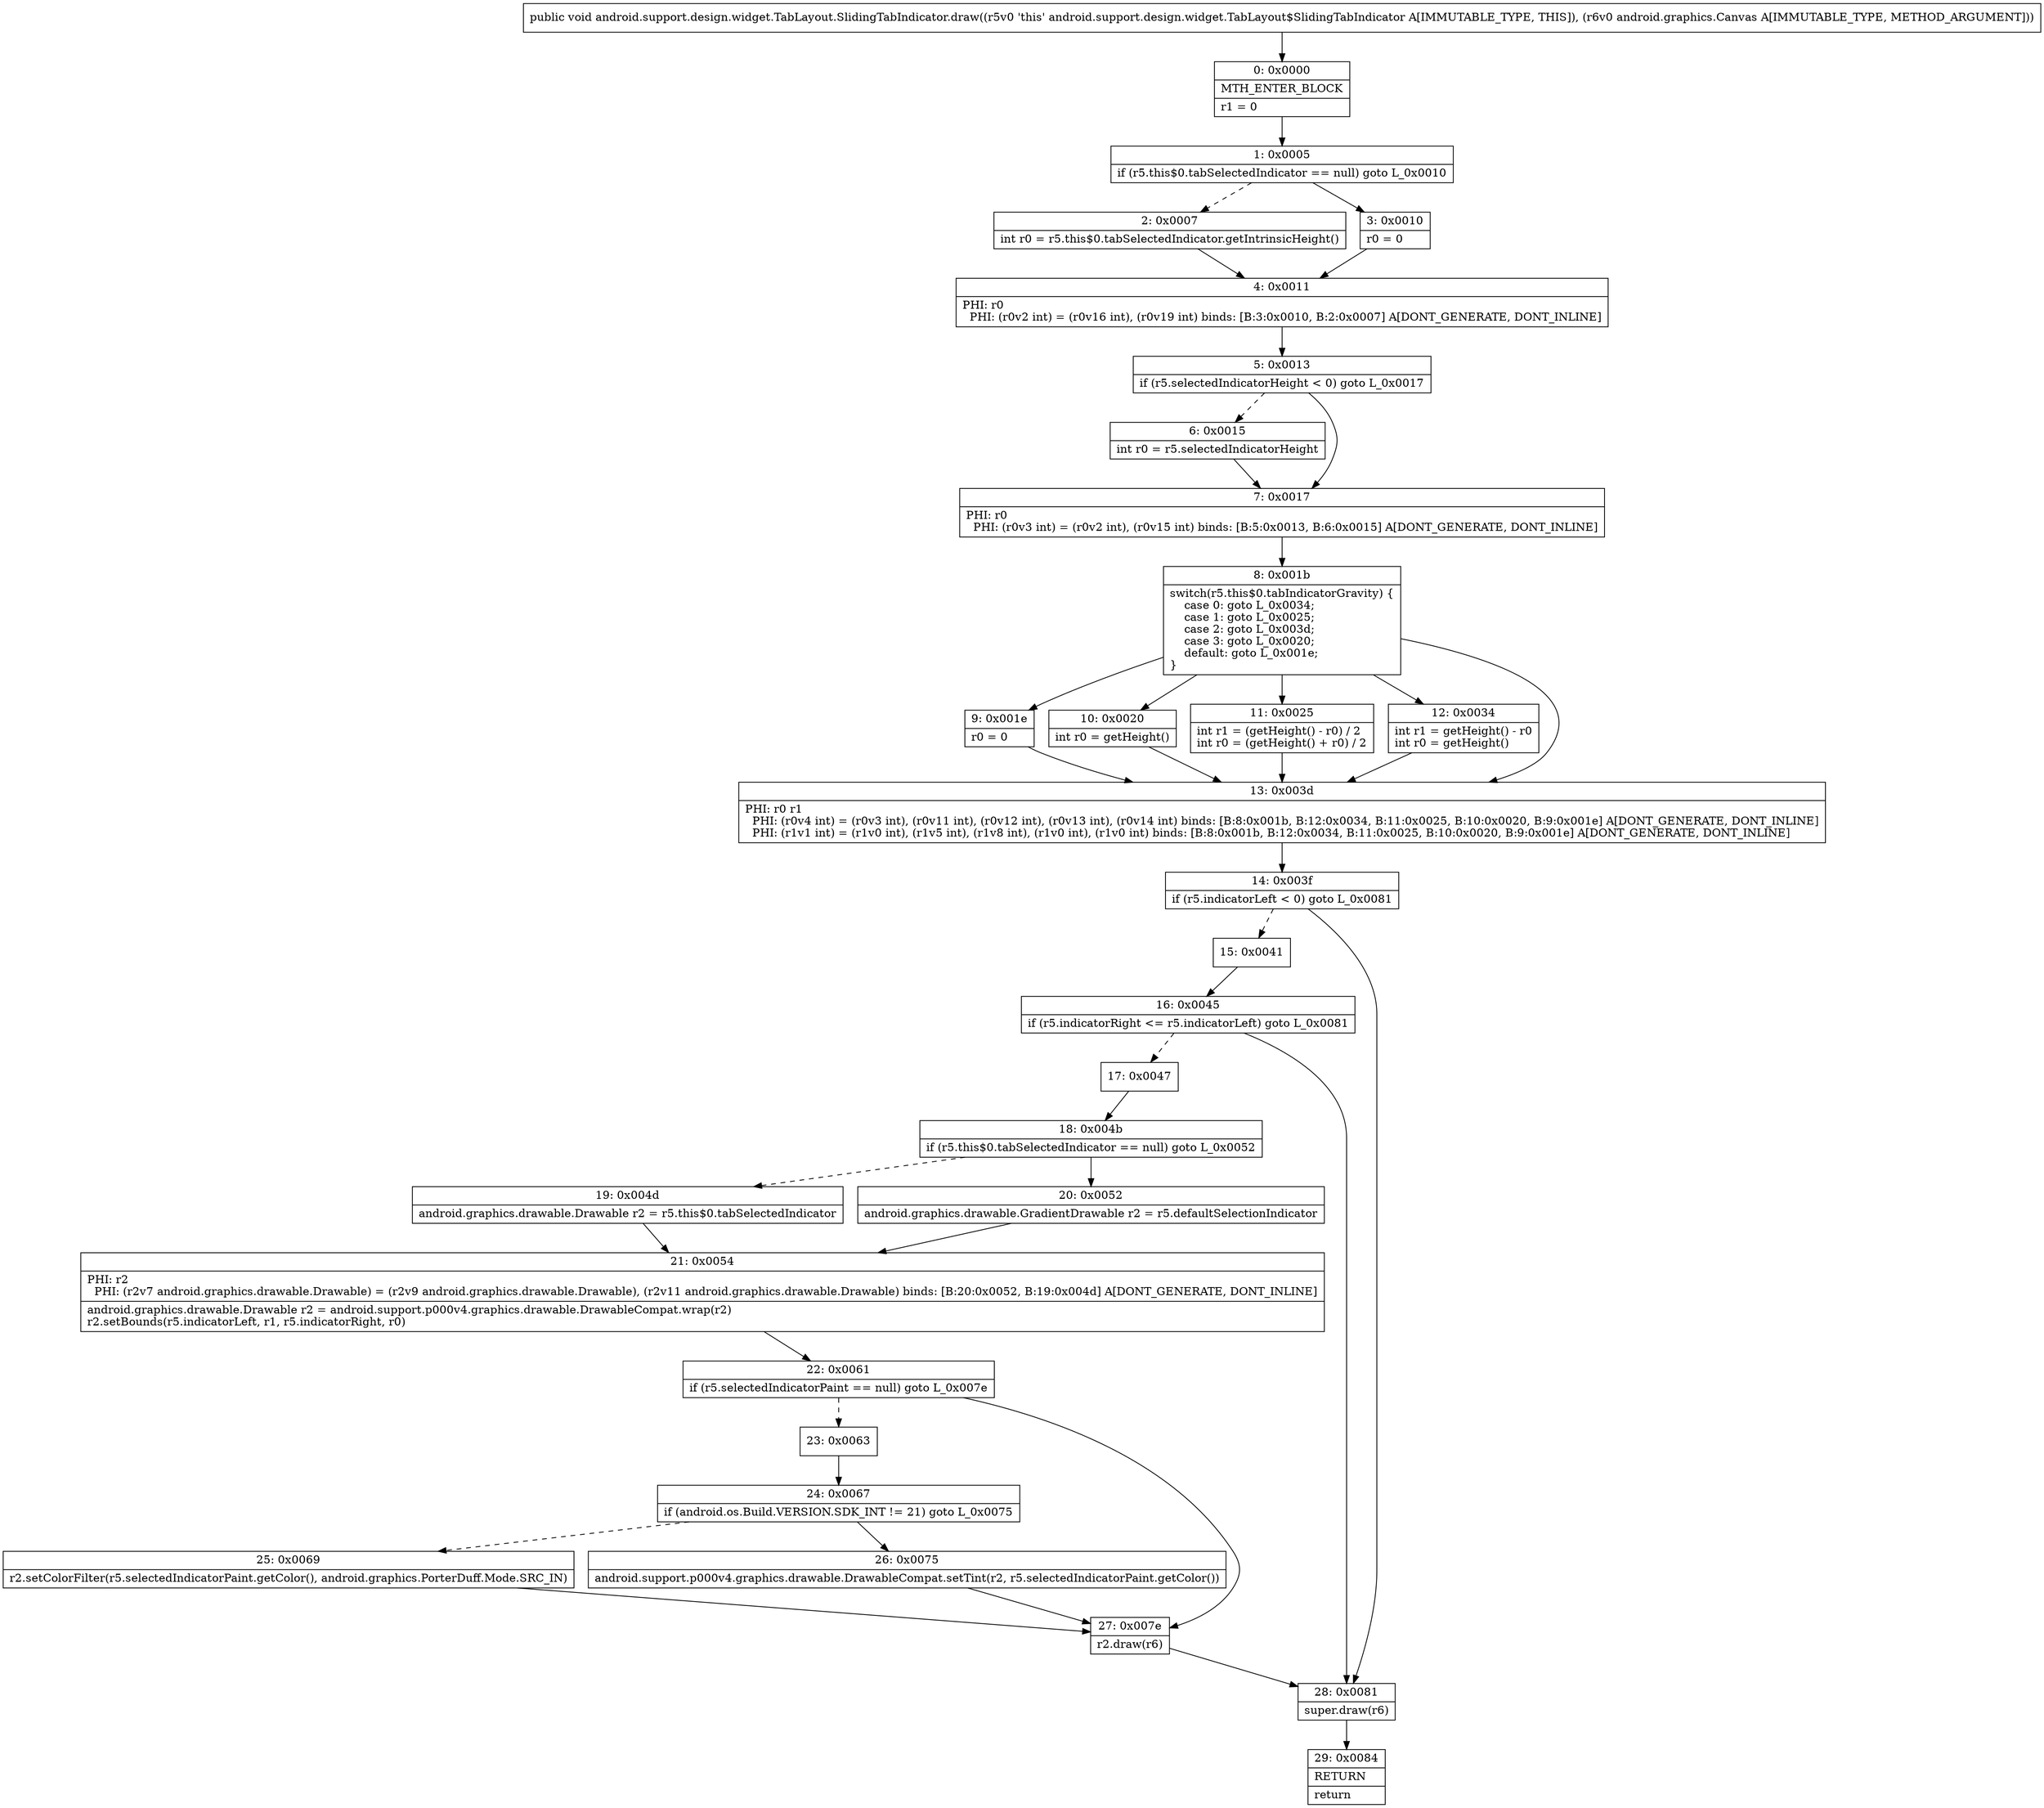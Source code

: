 digraph "CFG forandroid.support.design.widget.TabLayout.SlidingTabIndicator.draw(Landroid\/graphics\/Canvas;)V" {
Node_0 [shape=record,label="{0\:\ 0x0000|MTH_ENTER_BLOCK\l|r1 = 0\l}"];
Node_1 [shape=record,label="{1\:\ 0x0005|if (r5.this$0.tabSelectedIndicator == null) goto L_0x0010\l}"];
Node_2 [shape=record,label="{2\:\ 0x0007|int r0 = r5.this$0.tabSelectedIndicator.getIntrinsicHeight()\l}"];
Node_3 [shape=record,label="{3\:\ 0x0010|r0 = 0\l}"];
Node_4 [shape=record,label="{4\:\ 0x0011|PHI: r0 \l  PHI: (r0v2 int) = (r0v16 int), (r0v19 int) binds: [B:3:0x0010, B:2:0x0007] A[DONT_GENERATE, DONT_INLINE]\l}"];
Node_5 [shape=record,label="{5\:\ 0x0013|if (r5.selectedIndicatorHeight \< 0) goto L_0x0017\l}"];
Node_6 [shape=record,label="{6\:\ 0x0015|int r0 = r5.selectedIndicatorHeight\l}"];
Node_7 [shape=record,label="{7\:\ 0x0017|PHI: r0 \l  PHI: (r0v3 int) = (r0v2 int), (r0v15 int) binds: [B:5:0x0013, B:6:0x0015] A[DONT_GENERATE, DONT_INLINE]\l}"];
Node_8 [shape=record,label="{8\:\ 0x001b|switch(r5.this$0.tabIndicatorGravity) \{\l    case 0: goto L_0x0034;\l    case 1: goto L_0x0025;\l    case 2: goto L_0x003d;\l    case 3: goto L_0x0020;\l    default: goto L_0x001e;\l\}\l}"];
Node_9 [shape=record,label="{9\:\ 0x001e|r0 = 0\l}"];
Node_10 [shape=record,label="{10\:\ 0x0020|int r0 = getHeight()\l}"];
Node_11 [shape=record,label="{11\:\ 0x0025|int r1 = (getHeight() \- r0) \/ 2\lint r0 = (getHeight() + r0) \/ 2\l}"];
Node_12 [shape=record,label="{12\:\ 0x0034|int r1 = getHeight() \- r0\lint r0 = getHeight()\l}"];
Node_13 [shape=record,label="{13\:\ 0x003d|PHI: r0 r1 \l  PHI: (r0v4 int) = (r0v3 int), (r0v11 int), (r0v12 int), (r0v13 int), (r0v14 int) binds: [B:8:0x001b, B:12:0x0034, B:11:0x0025, B:10:0x0020, B:9:0x001e] A[DONT_GENERATE, DONT_INLINE]\l  PHI: (r1v1 int) = (r1v0 int), (r1v5 int), (r1v8 int), (r1v0 int), (r1v0 int) binds: [B:8:0x001b, B:12:0x0034, B:11:0x0025, B:10:0x0020, B:9:0x001e] A[DONT_GENERATE, DONT_INLINE]\l}"];
Node_14 [shape=record,label="{14\:\ 0x003f|if (r5.indicatorLeft \< 0) goto L_0x0081\l}"];
Node_15 [shape=record,label="{15\:\ 0x0041}"];
Node_16 [shape=record,label="{16\:\ 0x0045|if (r5.indicatorRight \<= r5.indicatorLeft) goto L_0x0081\l}"];
Node_17 [shape=record,label="{17\:\ 0x0047}"];
Node_18 [shape=record,label="{18\:\ 0x004b|if (r5.this$0.tabSelectedIndicator == null) goto L_0x0052\l}"];
Node_19 [shape=record,label="{19\:\ 0x004d|android.graphics.drawable.Drawable r2 = r5.this$0.tabSelectedIndicator\l}"];
Node_20 [shape=record,label="{20\:\ 0x0052|android.graphics.drawable.GradientDrawable r2 = r5.defaultSelectionIndicator\l}"];
Node_21 [shape=record,label="{21\:\ 0x0054|PHI: r2 \l  PHI: (r2v7 android.graphics.drawable.Drawable) = (r2v9 android.graphics.drawable.Drawable), (r2v11 android.graphics.drawable.Drawable) binds: [B:20:0x0052, B:19:0x004d] A[DONT_GENERATE, DONT_INLINE]\l|android.graphics.drawable.Drawable r2 = android.support.p000v4.graphics.drawable.DrawableCompat.wrap(r2)\lr2.setBounds(r5.indicatorLeft, r1, r5.indicatorRight, r0)\l}"];
Node_22 [shape=record,label="{22\:\ 0x0061|if (r5.selectedIndicatorPaint == null) goto L_0x007e\l}"];
Node_23 [shape=record,label="{23\:\ 0x0063}"];
Node_24 [shape=record,label="{24\:\ 0x0067|if (android.os.Build.VERSION.SDK_INT != 21) goto L_0x0075\l}"];
Node_25 [shape=record,label="{25\:\ 0x0069|r2.setColorFilter(r5.selectedIndicatorPaint.getColor(), android.graphics.PorterDuff.Mode.SRC_IN)\l}"];
Node_26 [shape=record,label="{26\:\ 0x0075|android.support.p000v4.graphics.drawable.DrawableCompat.setTint(r2, r5.selectedIndicatorPaint.getColor())\l}"];
Node_27 [shape=record,label="{27\:\ 0x007e|r2.draw(r6)\l}"];
Node_28 [shape=record,label="{28\:\ 0x0081|super.draw(r6)\l}"];
Node_29 [shape=record,label="{29\:\ 0x0084|RETURN\l|return\l}"];
MethodNode[shape=record,label="{public void android.support.design.widget.TabLayout.SlidingTabIndicator.draw((r5v0 'this' android.support.design.widget.TabLayout$SlidingTabIndicator A[IMMUTABLE_TYPE, THIS]), (r6v0 android.graphics.Canvas A[IMMUTABLE_TYPE, METHOD_ARGUMENT])) }"];
MethodNode -> Node_0;
Node_0 -> Node_1;
Node_1 -> Node_2[style=dashed];
Node_1 -> Node_3;
Node_2 -> Node_4;
Node_3 -> Node_4;
Node_4 -> Node_5;
Node_5 -> Node_6[style=dashed];
Node_5 -> Node_7;
Node_6 -> Node_7;
Node_7 -> Node_8;
Node_8 -> Node_9;
Node_8 -> Node_10;
Node_8 -> Node_11;
Node_8 -> Node_12;
Node_8 -> Node_13;
Node_9 -> Node_13;
Node_10 -> Node_13;
Node_11 -> Node_13;
Node_12 -> Node_13;
Node_13 -> Node_14;
Node_14 -> Node_15[style=dashed];
Node_14 -> Node_28;
Node_15 -> Node_16;
Node_16 -> Node_17[style=dashed];
Node_16 -> Node_28;
Node_17 -> Node_18;
Node_18 -> Node_19[style=dashed];
Node_18 -> Node_20;
Node_19 -> Node_21;
Node_20 -> Node_21;
Node_21 -> Node_22;
Node_22 -> Node_23[style=dashed];
Node_22 -> Node_27;
Node_23 -> Node_24;
Node_24 -> Node_25[style=dashed];
Node_24 -> Node_26;
Node_25 -> Node_27;
Node_26 -> Node_27;
Node_27 -> Node_28;
Node_28 -> Node_29;
}

